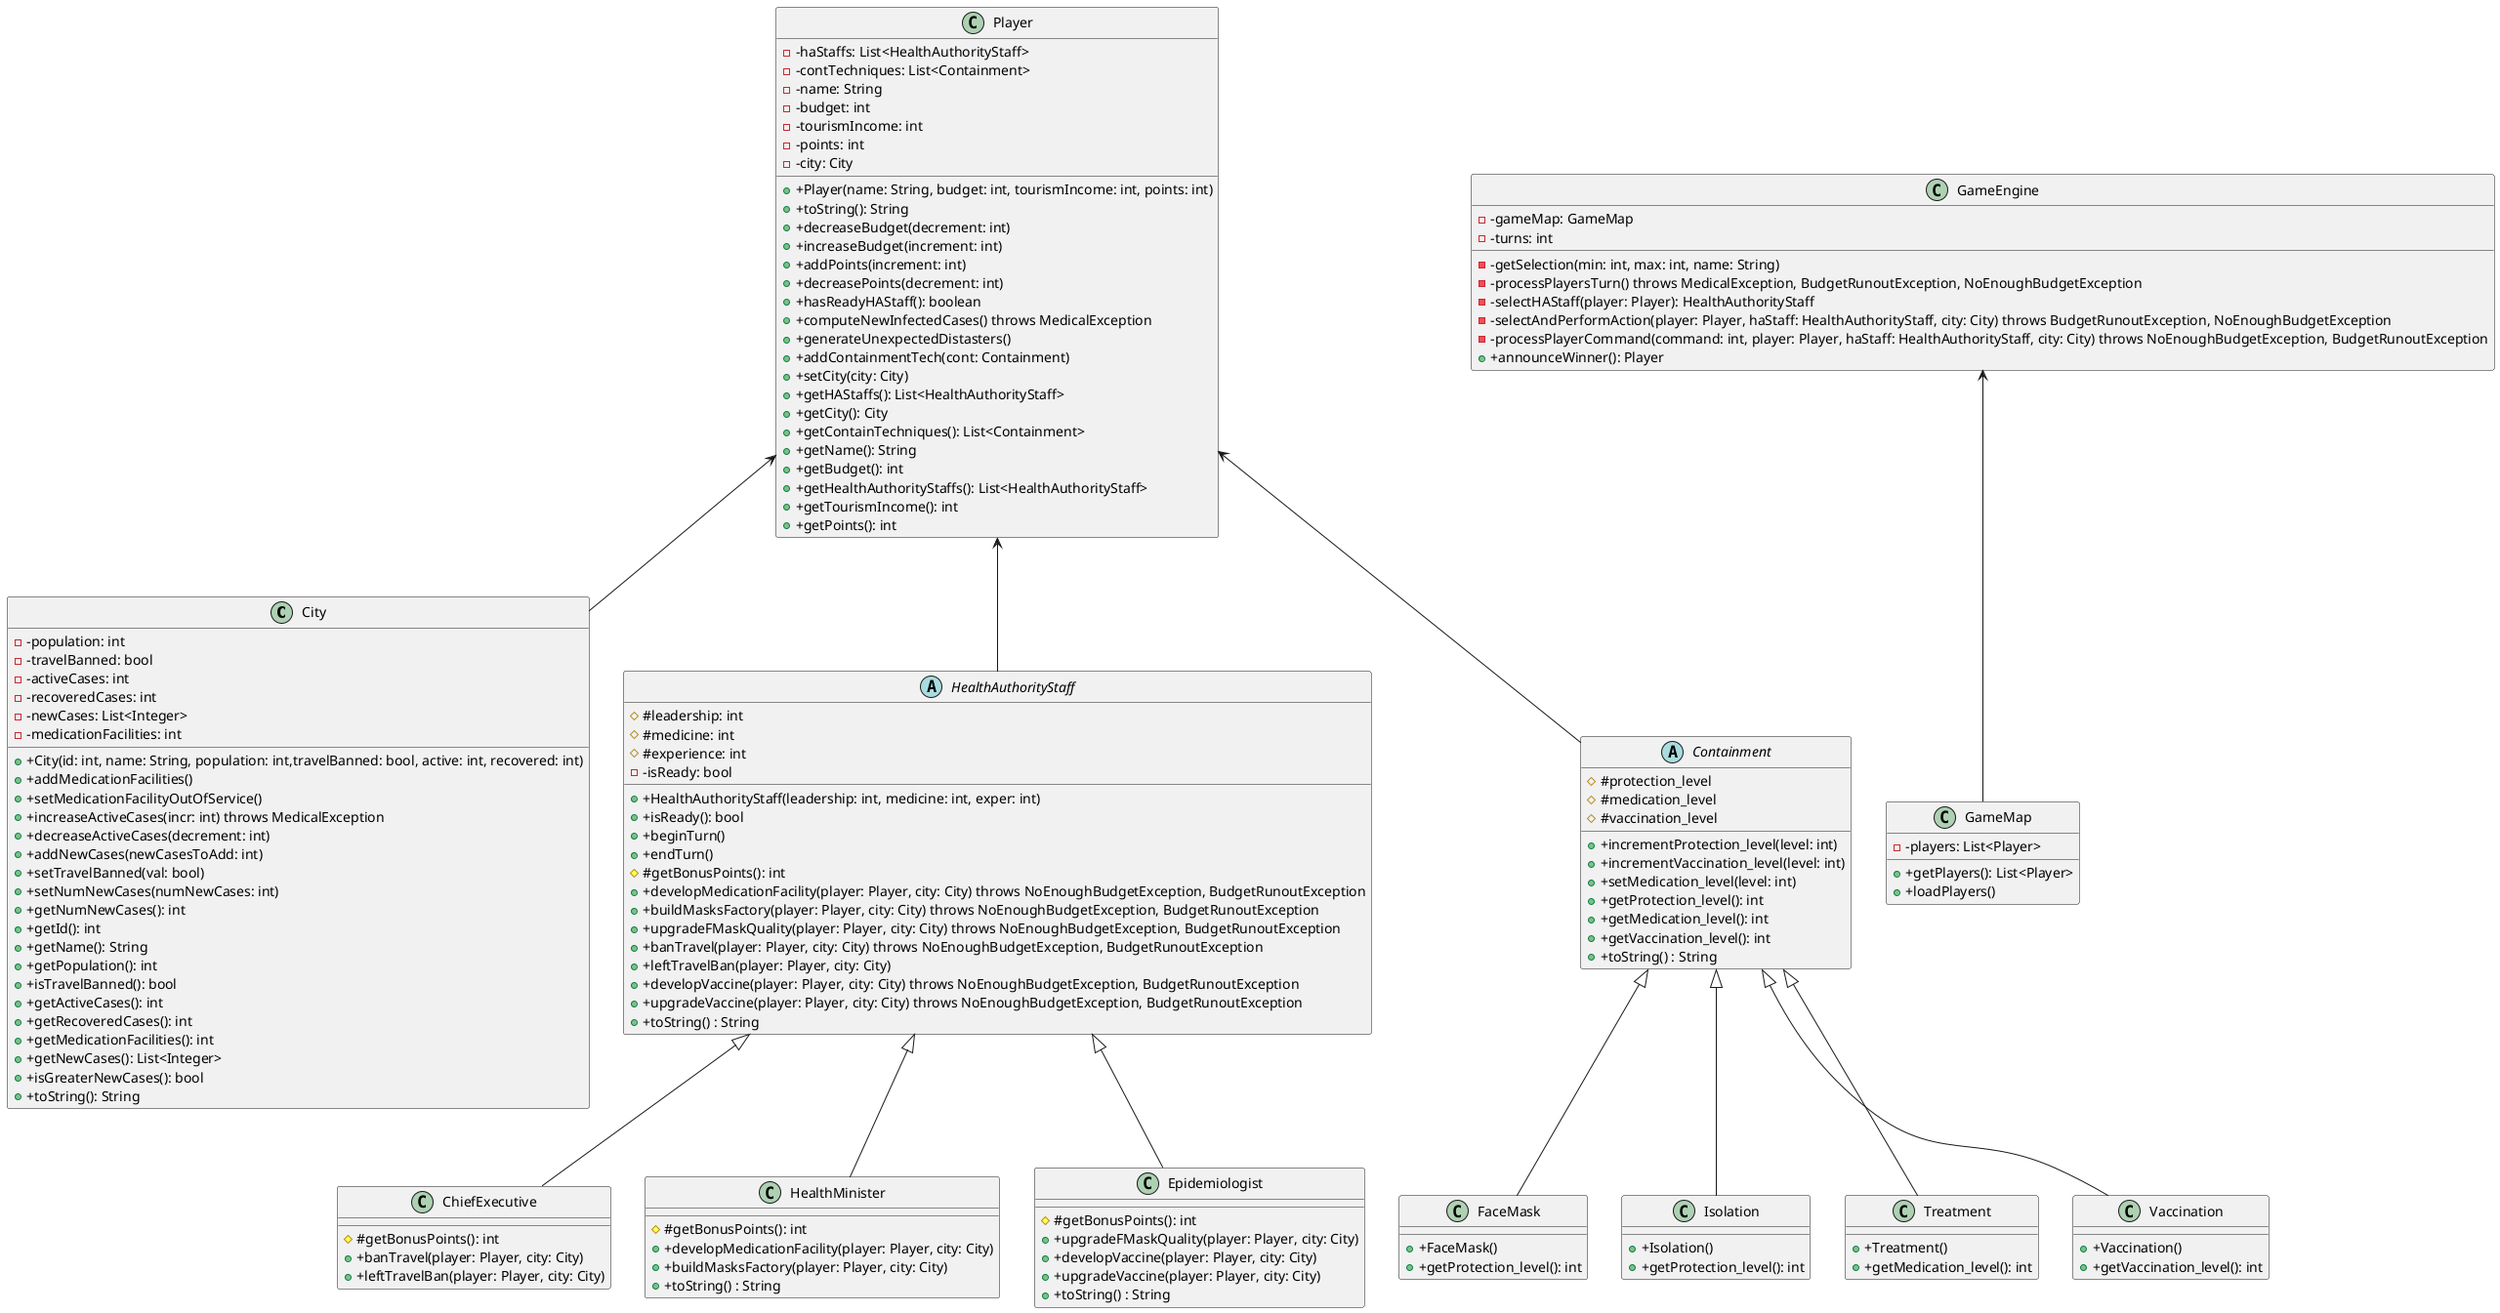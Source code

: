 @startuml
'https://plantuml.com/class-diagram
class City{
- -population: int
- -travelBanned: bool
- -activeCases: int
- -recoveredCases: int
- -newCases: List<Integer>
- -medicationFacilities: int
+ +City(id: int, name: String, population: int,travelBanned: bool, active: int, recovered: int)
+ +addMedicationFacilities()
+ +setMedicationFacilityOutOfService()
+ +increaseActiveCases(incr: int) throws MedicalException
+ +decreaseActiveCases(decrement: int)
+ +addNewCases(newCasesToAdd: int)
+ +setTravelBanned(val: bool)
+ +setNumNewCases(numNewCases: int)
+ +getNumNewCases(): int
+ +getId(): int
+ +getName(): String
+ +getPopulation(): int
+ +isTravelBanned(): bool
+ +getActiveCases(): int
+ +getRecoveredCases(): int
+ +getMedicationFacilities(): int
+ +getNewCases(): List<Integer>
+ +isGreaterNewCases(): bool
+ +toString(): String
}

class Player{
- -haStaffs: List<HealthAuthorityStaff>
- -contTechniques: List<Containment>
- -name: String
- -budget: int
- -tourismIncome: int
- -points: int
- -city: City
+ +Player(name: String, budget: int, tourismIncome: int, points: int)
+ +toString(): String
+ +decreaseBudget(decrement: int)
+ +increaseBudget(increment: int)
+ +addPoints(increment: int)
+ +decreasePoints(decrement: int)
+ +hasReadyHAStaff(): boolean
+ +computeNewInfectedCases() throws MedicalException
+ +generateUnexpectedDistasters()
+ +addContainmentTech(cont: Containment)
+ +setCity(city: City)
+ +getHAStaffs(): List<HealthAuthorityStaff>
+ +getCity(): City
+ +getContainTechniques(): List<Containment>
+ +getName(): String
+ +getBudget(): int
+ +getHealthAuthorityStaffs(): List<HealthAuthorityStaff>
+ +getTourismIncome(): int
+ +getPoints(): int
}

class GameEngine{
- -gameMap: GameMap
- -turns: int
- -getSelection(min: int, max: int, name: String)
- -processPlayersTurn() throws MedicalException, BudgetRunoutException, NoEnoughBudgetException
- -selectHAStaff(player: Player): HealthAuthorityStaff
- -selectAndPerformAction(player: Player, haStaff: HealthAuthorityStaff, city: City) throws BudgetRunoutException, NoEnoughBudgetException
- -processPlayerCommand(command: int, player: Player, haStaff: HealthAuthorityStaff, city: City) throws NoEnoughBudgetException, BudgetRunoutException
+ +announceWinner(): Player
}

class GameMap{
- -players: List<Player>
+ +getPlayers(): List<Player>
+ +loadPlayers()
}

abstract class HealthAuthorityStaff{
# #leadership: int
# #medicine: int
# #experience: int
- -isReady: bool
+ +HealthAuthorityStaff(leadership: int, medicine: int, exper: int)
+ +isReady(): bool
+ +beginTurn()
+ +endTurn()
# #getBonusPoints(): int
+ +developMedicationFacility(player: Player, city: City) throws NoEnoughBudgetException, BudgetRunoutException
+ +buildMasksFactory(player: Player, city: City) throws NoEnoughBudgetException, BudgetRunoutException
+ +upgradeFMaskQuality(player: Player, city: City) throws NoEnoughBudgetException, BudgetRunoutException
+ +banTravel(player: Player, city: City) throws NoEnoughBudgetException, BudgetRunoutException
+ +leftTravelBan(player: Player, city: City)
+ +developVaccine(player: Player, city: City) throws NoEnoughBudgetException, BudgetRunoutException
+ +upgradeVaccine(player: Player, city: City) throws NoEnoughBudgetException, BudgetRunoutException
+ +toString() : String
}

class ChiefExecutive{
# #getBonusPoints(): int
+ +banTravel(player: Player, city: City)
+ +leftTravelBan(player: Player, city: City)
}
class HealthMinister{
# #getBonusPoints(): int
+ +developMedicationFacility(player: Player, city: City)
+ +buildMasksFactory(player: Player, city: City)
+ +toString() : String
}
class Epidemiologist{
# #getBonusPoints(): int
+ +upgradeFMaskQuality(player: Player, city: City)
+ +developVaccine(player: Player, city: City)
+ +upgradeVaccine(player: Player, city: City)
+ +toString() : String
}
HealthAuthorityStaff <|-- ChiefExecutive
HealthAuthorityStaff <|-- HealthMinister
HealthAuthorityStaff <|-- Epidemiologist

abstract class Containment{
# #protection_level
# #medication_level
# #vaccination_level
+ +incrementProtection_level(level: int)
+ +incrementVaccination_level(level: int)
+ +setMedication_level(level: int)
+ +getProtection_level(): int
+ +getMedication_level(): int
+ +getVaccination_level(): int
+ +toString() : String
}
class FaceMask{
+ +FaceMask()
+ +getProtection_level(): int
}
class Isolation{
+ +Isolation()
+ +getProtection_level(): int
}
class Treatment{
+ +Treatment()
+ +getMedication_level(): int
}
class Vaccination{
+ +Vaccination()
+ +getVaccination_level(): int
}
Containment <|-- FaceMask
Containment <|-- Isolation
Containment <|-- Treatment
Containment <|-- Vaccination

Player <-- City
Player <-- Containment
Player <-- HealthAuthorityStaff
GameEngine <-- GameMap
@enduml